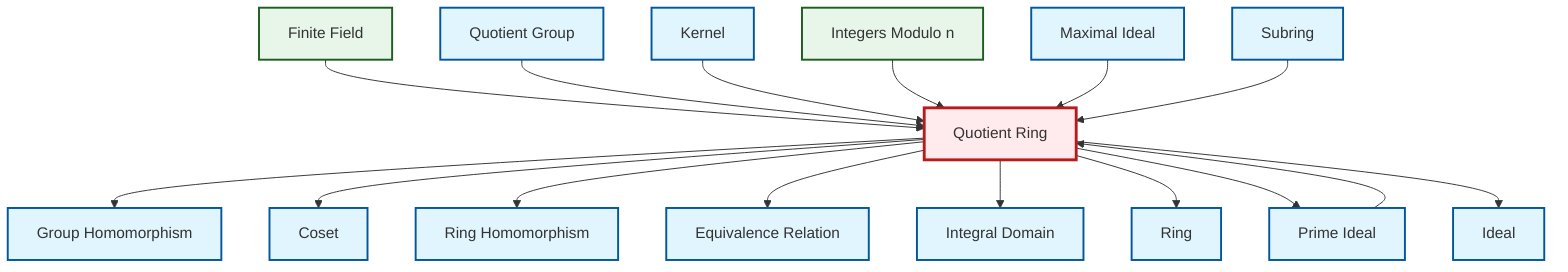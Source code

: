 graph TD
    classDef definition fill:#e1f5fe,stroke:#01579b,stroke-width:2px
    classDef theorem fill:#f3e5f5,stroke:#4a148c,stroke-width:2px
    classDef axiom fill:#fff3e0,stroke:#e65100,stroke-width:2px
    classDef example fill:#e8f5e9,stroke:#1b5e20,stroke-width:2px
    classDef current fill:#ffebee,stroke:#b71c1c,stroke-width:3px
    def-coset["Coset"]:::definition
    def-ring["Ring"]:::definition
    def-subring["Subring"]:::definition
    def-quotient-ring["Quotient Ring"]:::definition
    def-quotient-group["Quotient Group"]:::definition
    def-ring-homomorphism["Ring Homomorphism"]:::definition
    def-equivalence-relation["Equivalence Relation"]:::definition
    def-homomorphism["Group Homomorphism"]:::definition
    def-kernel["Kernel"]:::definition
    def-integral-domain["Integral Domain"]:::definition
    def-maximal-ideal["Maximal Ideal"]:::definition
    ex-quotient-integers-mod-n["Integers Modulo n"]:::example
    def-prime-ideal["Prime Ideal"]:::definition
    def-ideal["Ideal"]:::definition
    ex-finite-field["Finite Field"]:::example
    def-quotient-ring --> def-homomorphism
    def-quotient-ring --> def-coset
    ex-finite-field --> def-quotient-ring
    def-quotient-ring --> def-ring-homomorphism
    def-prime-ideal --> def-quotient-ring
    def-quotient-ring --> def-equivalence-relation
    def-quotient-ring --> def-integral-domain
    def-quotient-group --> def-quotient-ring
    def-quotient-ring --> def-ring
    def-quotient-ring --> def-prime-ideal
    def-quotient-ring --> def-ideal
    def-kernel --> def-quotient-ring
    ex-quotient-integers-mod-n --> def-quotient-ring
    def-maximal-ideal --> def-quotient-ring
    def-subring --> def-quotient-ring
    class def-quotient-ring current